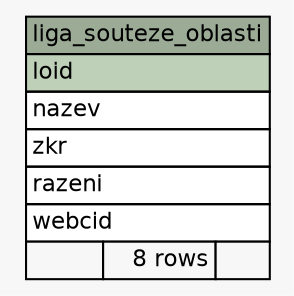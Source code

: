 // dot 2.38.0 on Mac OS X 10.9.4
// SchemaSpy rev 590
digraph "liga_souteze_oblasti" {
  graph [
    rankdir="RL"
    bgcolor="#f7f7f7"
    nodesep="0.18"
    ranksep="0.46"
    fontname="Helvetica"
    fontsize="11"
  ];
  node [
    fontname="Helvetica"
    fontsize="11"
    shape="plaintext"
  ];
  edge [
    arrowsize="0.8"
  ];
  "liga_souteze_oblasti" [
    label=<
    <TABLE BORDER="0" CELLBORDER="1" CELLSPACING="0" BGCOLOR="#ffffff">
      <TR><TD COLSPAN="3" BGCOLOR="#9bab96" ALIGN="CENTER">liga_souteze_oblasti</TD></TR>
      <TR><TD PORT="loid" COLSPAN="3" BGCOLOR="#bed1b8" ALIGN="LEFT">loid</TD></TR>
      <TR><TD PORT="nazev" COLSPAN="3" ALIGN="LEFT">nazev</TD></TR>
      <TR><TD PORT="zkr" COLSPAN="3" ALIGN="LEFT">zkr</TD></TR>
      <TR><TD PORT="razeni" COLSPAN="3" ALIGN="LEFT">razeni</TD></TR>
      <TR><TD PORT="webcid" COLSPAN="3" ALIGN="LEFT">webcid</TD></TR>
      <TR><TD ALIGN="LEFT" BGCOLOR="#f7f7f7">  </TD><TD ALIGN="RIGHT" BGCOLOR="#f7f7f7">8 rows</TD><TD ALIGN="RIGHT" BGCOLOR="#f7f7f7">  </TD></TR>
    </TABLE>>
    URL="tables/liga_souteze_oblasti.html"
    tooltip="liga_souteze_oblasti"
  ];
}

